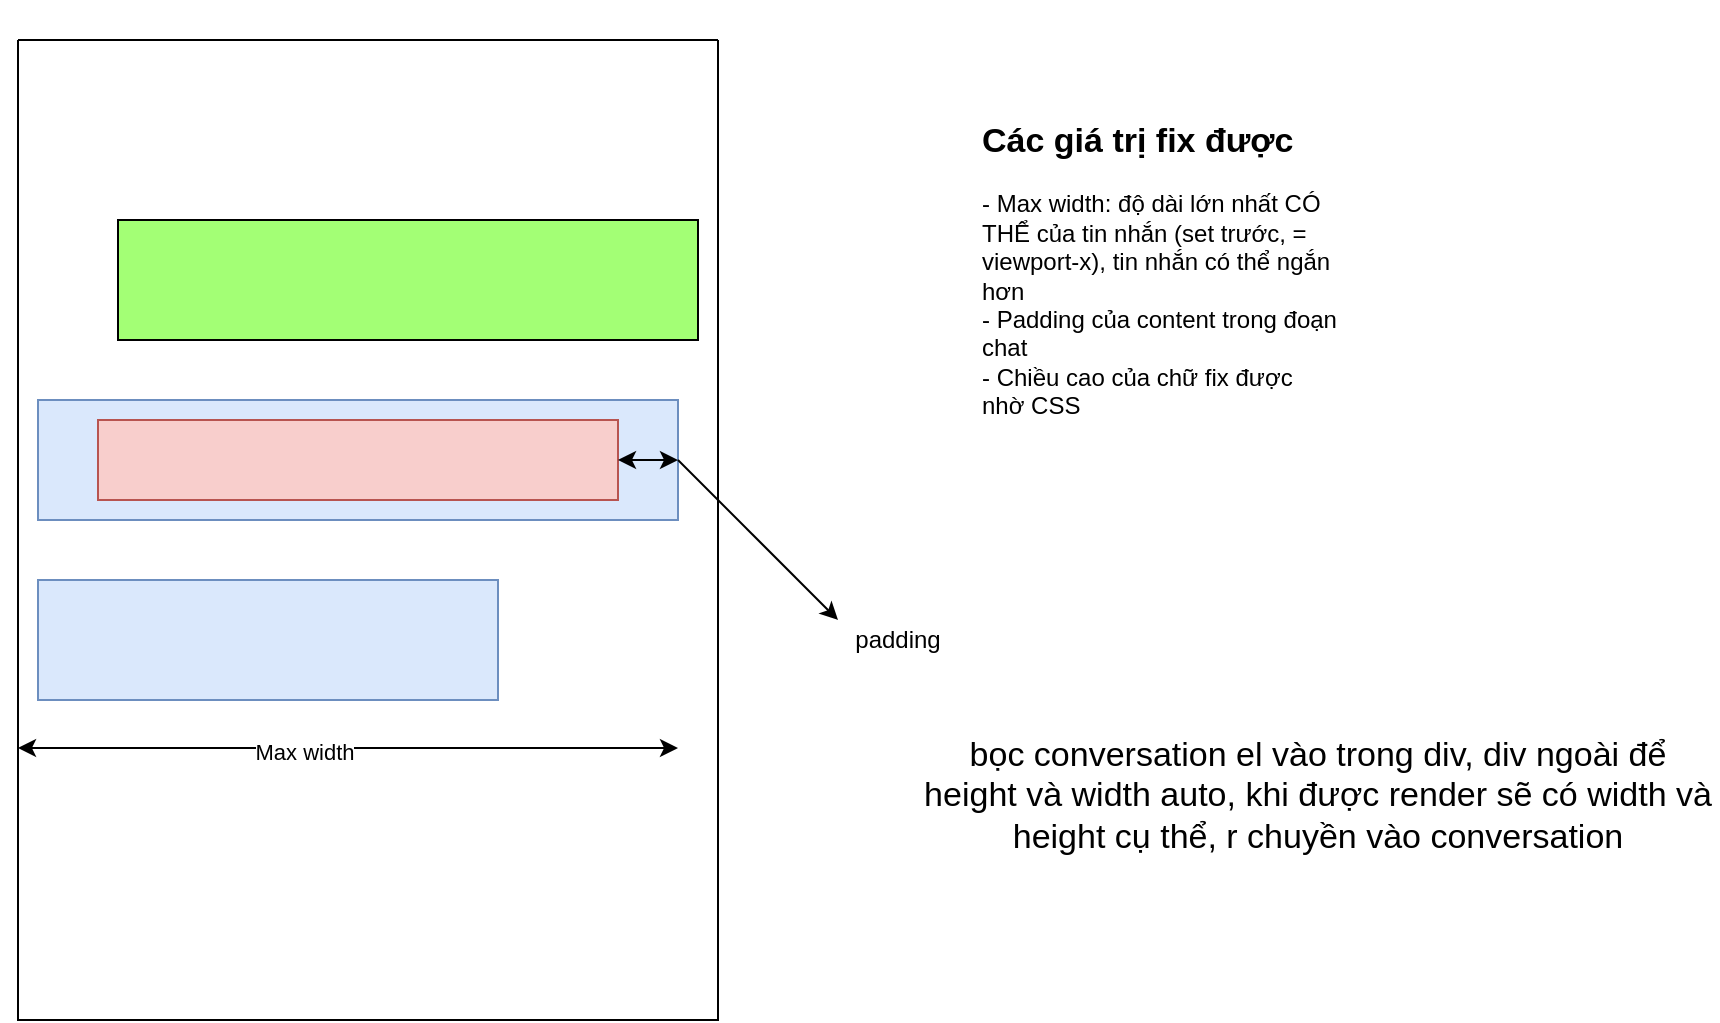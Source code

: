 <mxfile version="19.0.1" type="device"><diagram id="g3vai-9Gdlpp81YLmG3S" name="Page-1"><mxGraphModel dx="716" dy="426" grid="1" gridSize="10" guides="1" tooltips="1" connect="1" arrows="1" fold="1" page="1" pageScale="1" pageWidth="1169" pageHeight="827" math="0" shadow="0"><root><mxCell id="0"/><mxCell id="1" parent="0"/><mxCell id="8yk18pefd68pYqnWWErr-4" value="" style="swimlane;startSize=0;" vertex="1" parent="1"><mxGeometry x="430" y="60" width="350" height="490" as="geometry"/></mxCell><mxCell id="8yk18pefd68pYqnWWErr-2" value="" style="rounded=0;whiteSpace=wrap;html=1;fillColor=#dae8fc;strokeColor=#6c8ebf;" vertex="1" parent="8yk18pefd68pYqnWWErr-4"><mxGeometry x="10" y="270" width="230" height="60" as="geometry"/></mxCell><mxCell id="8yk18pefd68pYqnWWErr-5" value="" style="rounded=0;whiteSpace=wrap;html=1;fillColor=#dae8fc;strokeColor=#6c8ebf;" vertex="1" parent="8yk18pefd68pYqnWWErr-4"><mxGeometry x="10" y="180" width="320" height="60" as="geometry"/></mxCell><mxCell id="8yk18pefd68pYqnWWErr-6" value="" style="endArrow=classic;startArrow=classic;html=1;rounded=0;" edge="1" parent="8yk18pefd68pYqnWWErr-4"><mxGeometry width="50" height="50" relative="1" as="geometry"><mxPoint x="330" y="354" as="sourcePoint"/><mxPoint x="-0.0" y="354" as="targetPoint"/></mxGeometry></mxCell><mxCell id="8yk18pefd68pYqnWWErr-8" value="Max width" style="edgeLabel;html=1;align=center;verticalAlign=middle;resizable=0;points=[];" vertex="1" connectable="0" parent="8yk18pefd68pYqnWWErr-6"><mxGeometry x="0.136" y="2" relative="1" as="geometry"><mxPoint as="offset"/></mxGeometry></mxCell><mxCell id="8yk18pefd68pYqnWWErr-7" value="" style="rounded=0;whiteSpace=wrap;html=1;fillColor=#A3FF75;" vertex="1" parent="8yk18pefd68pYqnWWErr-4"><mxGeometry x="50" y="90" width="290" height="60" as="geometry"/></mxCell><mxCell id="8yk18pefd68pYqnWWErr-11" value="" style="rounded=0;whiteSpace=wrap;html=1;fillColor=#f8cecc;strokeColor=#b85450;" vertex="1" parent="8yk18pefd68pYqnWWErr-4"><mxGeometry x="40" y="190" width="260" height="40" as="geometry"/></mxCell><mxCell id="8yk18pefd68pYqnWWErr-12" value="" style="endArrow=classic;startArrow=classic;html=1;rounded=0;entryX=1;entryY=0.5;entryDx=0;entryDy=0;exitX=1;exitY=0.5;exitDx=0;exitDy=0;" edge="1" parent="8yk18pefd68pYqnWWErr-4" source="8yk18pefd68pYqnWWErr-11" target="8yk18pefd68pYqnWWErr-5"><mxGeometry width="50" height="50" relative="1" as="geometry"><mxPoint x="270" y="230" as="sourcePoint"/><mxPoint x="320" y="180" as="targetPoint"/></mxGeometry></mxCell><mxCell id="8yk18pefd68pYqnWWErr-9" value="&lt;b&gt;&lt;font style=&quot;font-size: 17px;&quot;&gt;Các giá trị fix được&lt;br&gt;&lt;/font&gt;&lt;/b&gt;&lt;br&gt;- Max width: độ dài lớn nhất CÓ THỂ của tin nhắn (set trước, = viewport-x), tin nhắn có thể ngắn hơn&lt;br&gt;- Padding của content trong đoạn chat&lt;br&gt;- Chiều cao của chữ fix được nhờ CSS&amp;nbsp;" style="text;html=1;strokeColor=none;fillColor=none;align=left;verticalAlign=middle;whiteSpace=wrap;rounded=0;" vertex="1" parent="1"><mxGeometry x="910" y="40" width="180" height="270" as="geometry"/></mxCell><mxCell id="8yk18pefd68pYqnWWErr-13" value="" style="endArrow=classic;html=1;rounded=0;exitX=1;exitY=0.5;exitDx=0;exitDy=0;" edge="1" parent="1" source="8yk18pefd68pYqnWWErr-5"><mxGeometry width="50" height="50" relative="1" as="geometry"><mxPoint x="660" y="350" as="sourcePoint"/><mxPoint x="840" y="350" as="targetPoint"/></mxGeometry></mxCell><mxCell id="8yk18pefd68pYqnWWErr-14" value="padding" style="text;html=1;strokeColor=none;fillColor=none;align=center;verticalAlign=middle;whiteSpace=wrap;rounded=0;" vertex="1" parent="1"><mxGeometry x="840" y="345" width="60" height="30" as="geometry"/></mxCell><mxCell id="8yk18pefd68pYqnWWErr-15" value="bọc conversation el vào trong div, div ngoài để height và width auto, khi được render sẽ có width và height cụ thể, r chuyền vào conversation" style="text;html=1;strokeColor=none;fillColor=none;align=center;verticalAlign=middle;whiteSpace=wrap;rounded=0;fontSize=17;" vertex="1" parent="1"><mxGeometry x="880" y="413" width="400" height="50" as="geometry"/></mxCell></root></mxGraphModel></diagram></mxfile>